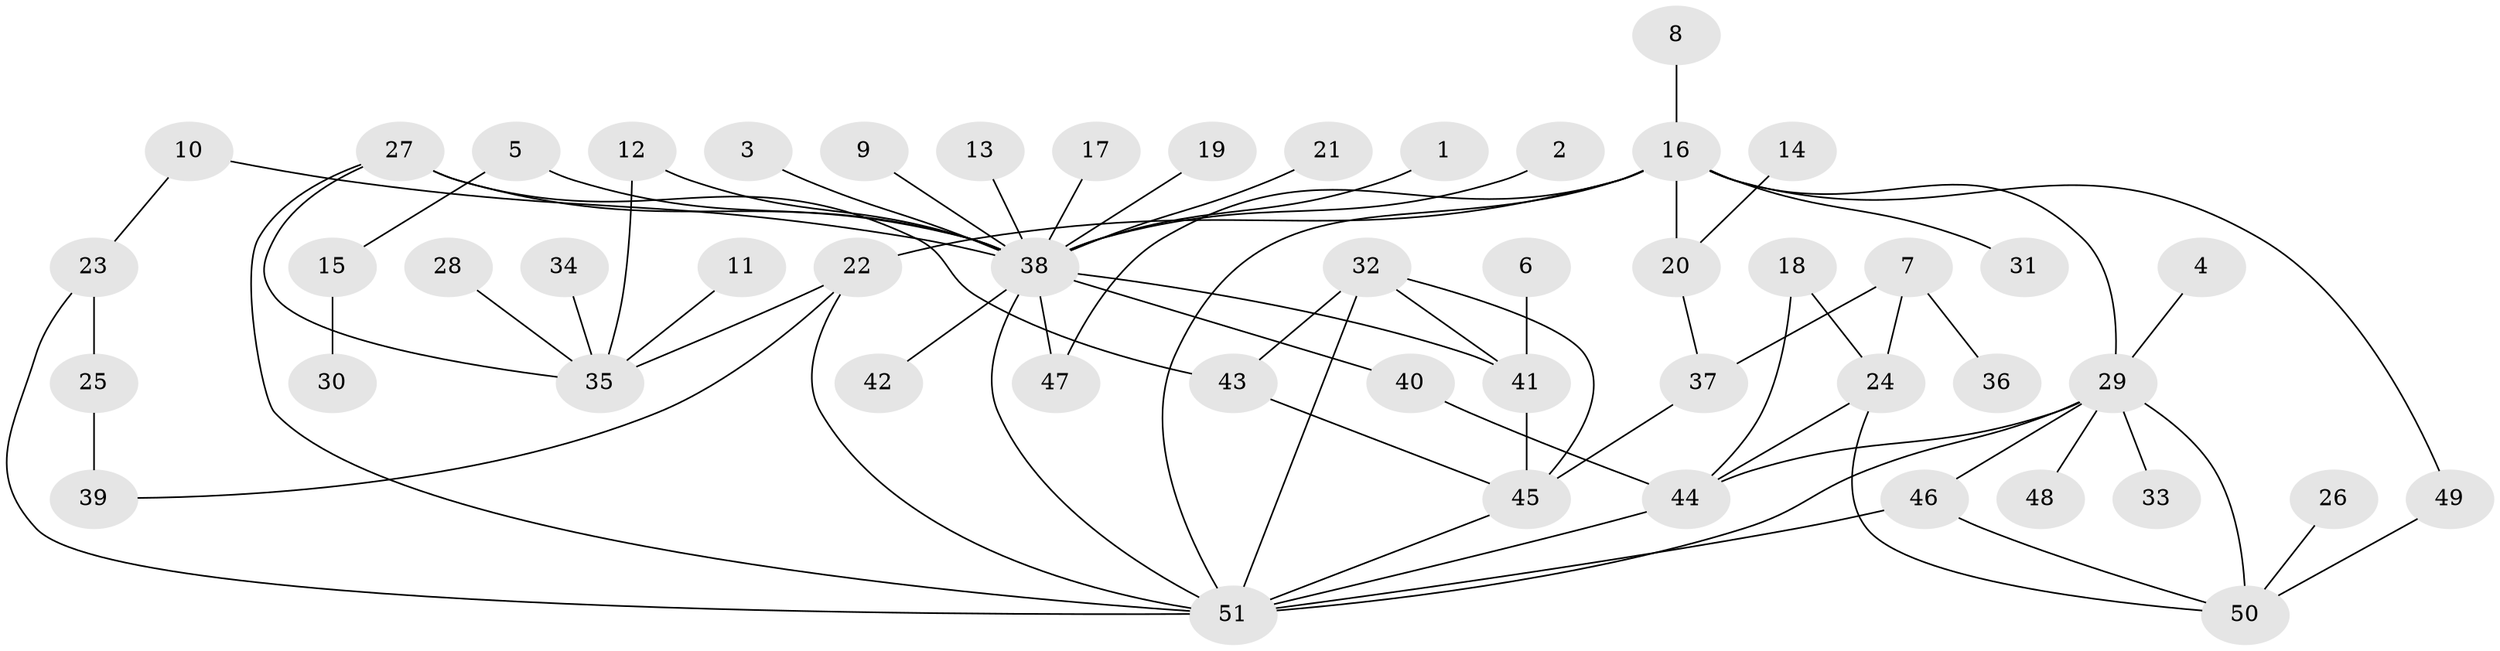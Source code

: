 // original degree distribution, {11: 0.009900990099009901, 14: 0.009900990099009901, 22: 0.009900990099009901, 1: 0.5445544554455446, 9: 0.009900990099009901, 3: 0.0891089108910891, 4: 0.04950495049504951, 2: 0.1782178217821782, 7: 0.0297029702970297, 5: 0.04950495049504951, 6: 0.009900990099009901, 8: 0.009900990099009901}
// Generated by graph-tools (version 1.1) at 2025/01/03/09/25 03:01:37]
// undirected, 51 vertices, 72 edges
graph export_dot {
graph [start="1"]
  node [color=gray90,style=filled];
  1;
  2;
  3;
  4;
  5;
  6;
  7;
  8;
  9;
  10;
  11;
  12;
  13;
  14;
  15;
  16;
  17;
  18;
  19;
  20;
  21;
  22;
  23;
  24;
  25;
  26;
  27;
  28;
  29;
  30;
  31;
  32;
  33;
  34;
  35;
  36;
  37;
  38;
  39;
  40;
  41;
  42;
  43;
  44;
  45;
  46;
  47;
  48;
  49;
  50;
  51;
  1 -- 38 [weight=1.0];
  2 -- 38 [weight=1.0];
  3 -- 38 [weight=1.0];
  4 -- 29 [weight=1.0];
  5 -- 15 [weight=1.0];
  5 -- 38 [weight=1.0];
  6 -- 41 [weight=1.0];
  7 -- 24 [weight=1.0];
  7 -- 36 [weight=1.0];
  7 -- 37 [weight=1.0];
  8 -- 16 [weight=1.0];
  9 -- 38 [weight=1.0];
  10 -- 23 [weight=1.0];
  10 -- 38 [weight=1.0];
  11 -- 35 [weight=1.0];
  12 -- 35 [weight=1.0];
  12 -- 38 [weight=1.0];
  13 -- 38 [weight=1.0];
  14 -- 20 [weight=1.0];
  15 -- 30 [weight=1.0];
  16 -- 20 [weight=2.0];
  16 -- 22 [weight=1.0];
  16 -- 29 [weight=1.0];
  16 -- 31 [weight=1.0];
  16 -- 47 [weight=1.0];
  16 -- 49 [weight=1.0];
  16 -- 51 [weight=1.0];
  17 -- 38 [weight=1.0];
  18 -- 24 [weight=1.0];
  18 -- 44 [weight=1.0];
  19 -- 38 [weight=1.0];
  20 -- 37 [weight=1.0];
  21 -- 38 [weight=1.0];
  22 -- 35 [weight=1.0];
  22 -- 39 [weight=1.0];
  22 -- 51 [weight=1.0];
  23 -- 25 [weight=1.0];
  23 -- 51 [weight=1.0];
  24 -- 44 [weight=1.0];
  24 -- 50 [weight=1.0];
  25 -- 39 [weight=1.0];
  26 -- 50 [weight=1.0];
  27 -- 35 [weight=1.0];
  27 -- 38 [weight=2.0];
  27 -- 43 [weight=1.0];
  27 -- 51 [weight=1.0];
  28 -- 35 [weight=1.0];
  29 -- 33 [weight=1.0];
  29 -- 44 [weight=1.0];
  29 -- 46 [weight=1.0];
  29 -- 48 [weight=1.0];
  29 -- 50 [weight=1.0];
  29 -- 51 [weight=1.0];
  32 -- 41 [weight=1.0];
  32 -- 43 [weight=1.0];
  32 -- 45 [weight=1.0];
  32 -- 51 [weight=1.0];
  34 -- 35 [weight=1.0];
  37 -- 45 [weight=1.0];
  38 -- 40 [weight=1.0];
  38 -- 41 [weight=1.0];
  38 -- 42 [weight=1.0];
  38 -- 47 [weight=1.0];
  38 -- 51 [weight=1.0];
  40 -- 44 [weight=1.0];
  41 -- 45 [weight=1.0];
  43 -- 45 [weight=1.0];
  44 -- 51 [weight=1.0];
  45 -- 51 [weight=1.0];
  46 -- 50 [weight=1.0];
  46 -- 51 [weight=1.0];
  49 -- 50 [weight=1.0];
}
